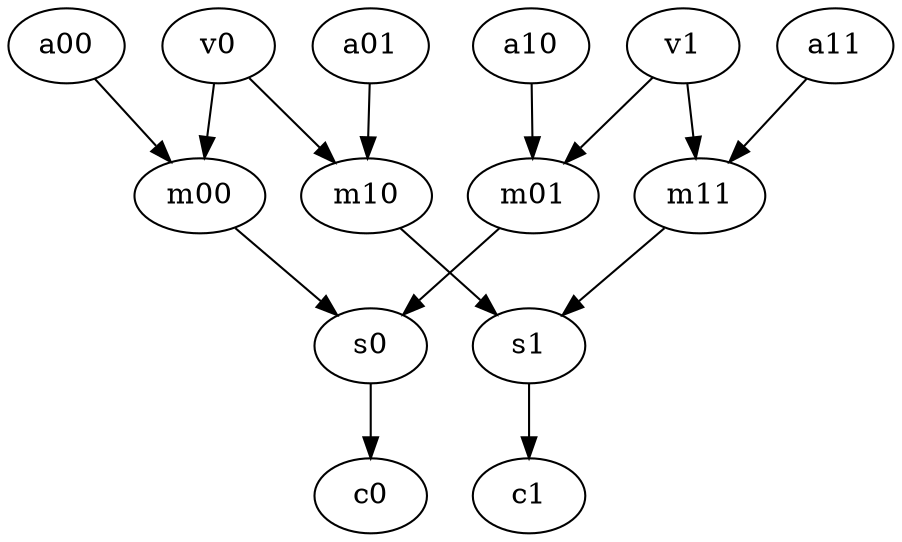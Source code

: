 digraph G {
	v0[opcode=load];
	v1[opcode=load];
	a00[opcode=const];
	a01[opcode=const];
	a10[opcode=const];
	a11[opcode=const];
	c0[opcode=store];
	c1[opcode=store];
	m00[opcode=mul];
	m01[opcode=mul];
	m10[opcode=mul];
	m11[opcode=mul];
	s0[opcode=add];
	s1[opcode=add];
	v0->m00[operand=0];
	v0->m10[operand=0];
	v1->m01[operand=0];
	v1->m11[operand=0];
	a00->m00[operand=1];
	a10->m01[operand=1];
	a01->m10[operand=1];
	a11->m11[operand=1];
	m00->s0[operand=0];
	m01->s0[operand=1];
	m10->s1[operand=0];
	m11->s1[operand=1];
	s0->c0[operand=0];
	s1->c1[operand=0];
}
